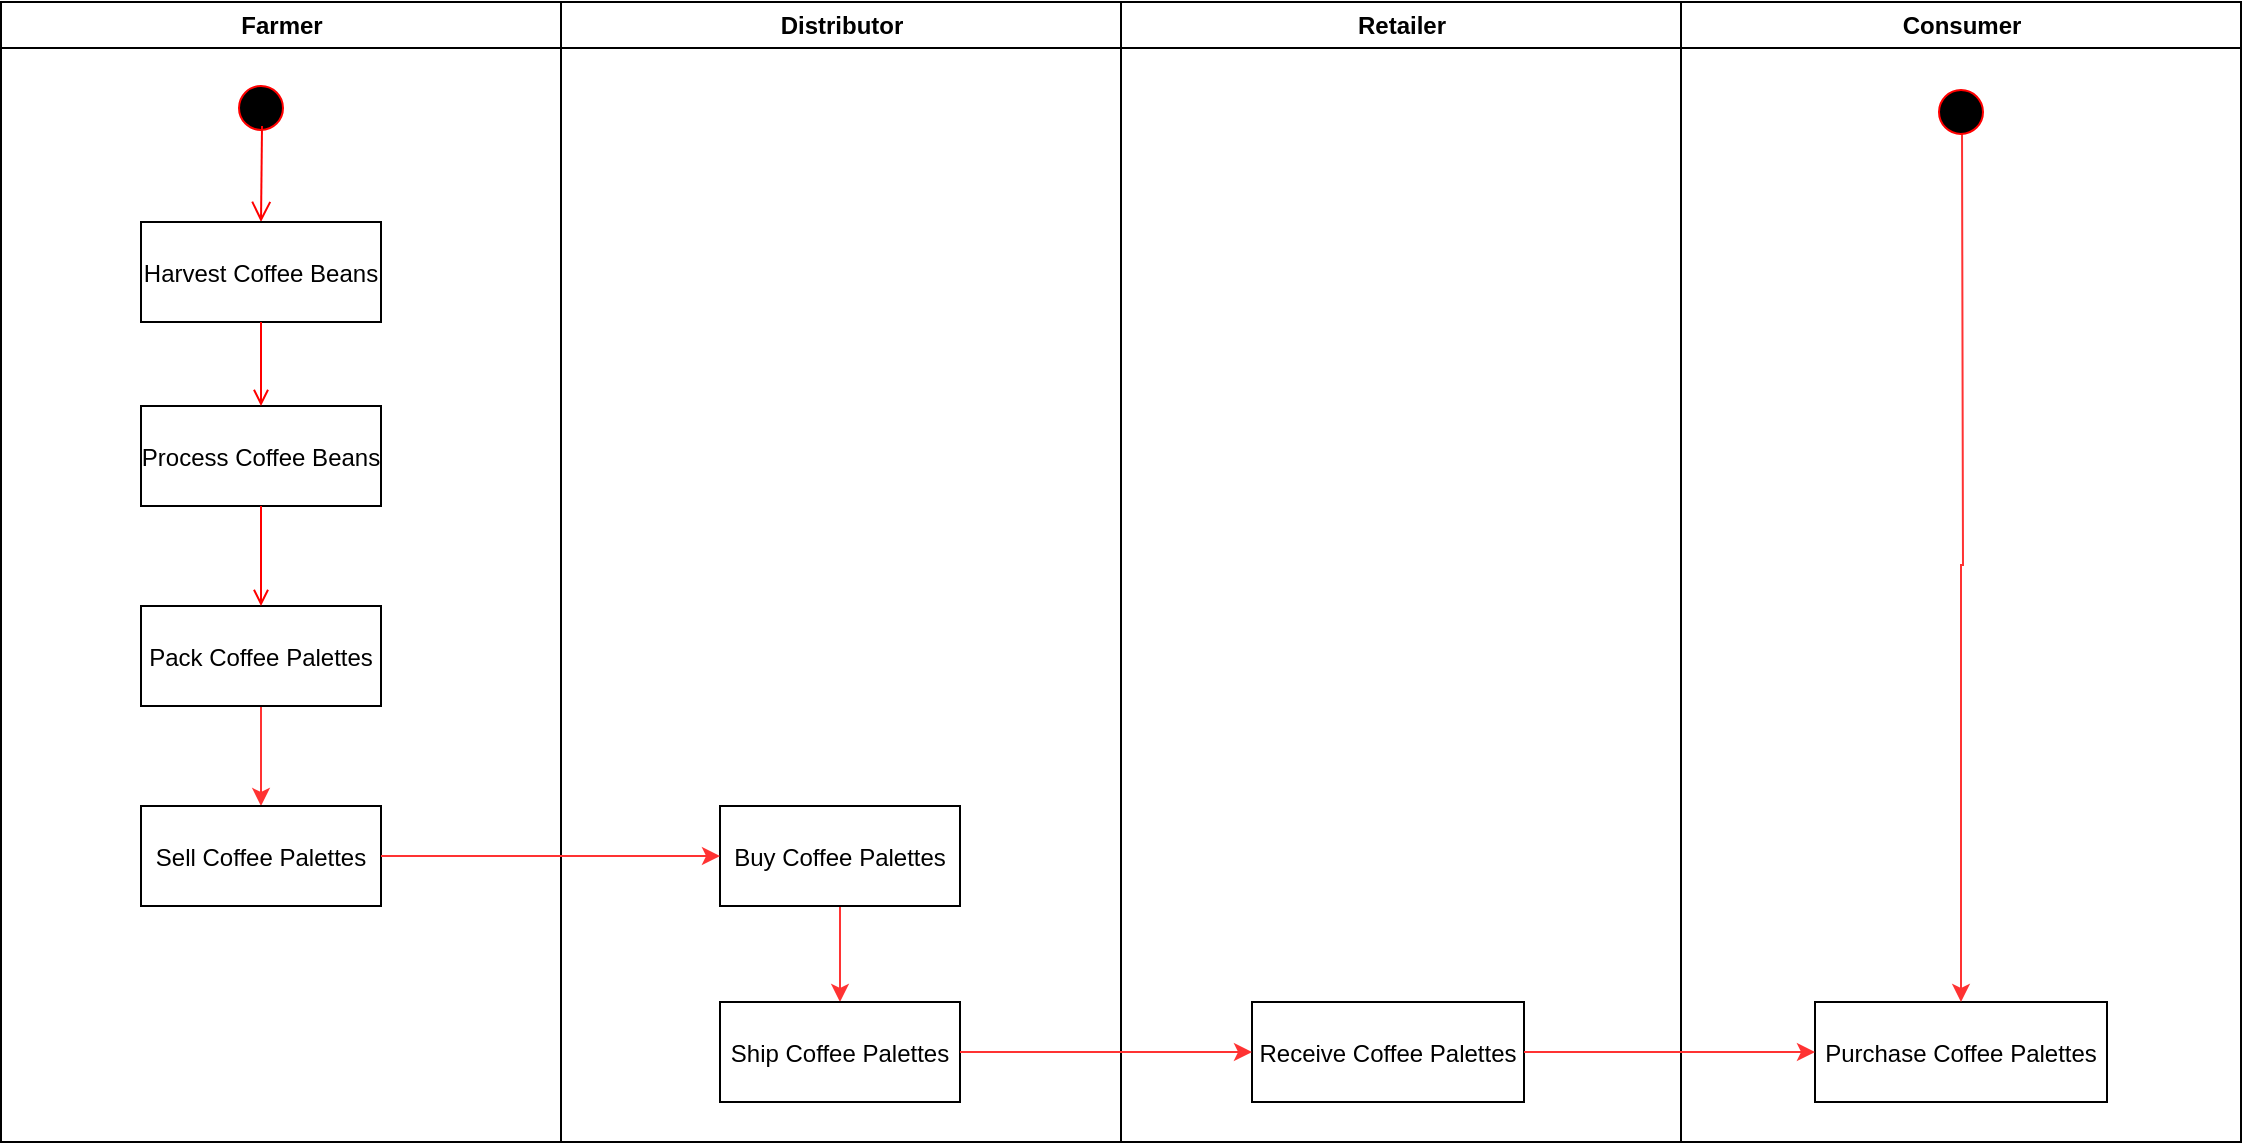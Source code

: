 <mxfile version="10.6.1" type="device"><diagram name="Page-1" id="e7e014a7-5840-1c2e-5031-d8a46d1fe8dd"><mxGraphModel dx="737" dy="478" grid="1" gridSize="10" guides="1" tooltips="1" connect="1" arrows="1" fold="1" page="1" pageScale="1" pageWidth="1169" pageHeight="826" background="#ffffff" math="0" shadow="0"><root><mxCell id="0"/><mxCell id="1" parent="0"/><mxCell id="2" value="Farmer" style="swimlane;whiteSpace=wrap" parent="1" vertex="1"><mxGeometry x="164.5" y="128" width="280" height="570" as="geometry"/></mxCell><mxCell id="5" value="" style="ellipse;shape=startState;fillColor=#000000;strokeColor=#ff0000;" parent="2" vertex="1"><mxGeometry x="115" y="38" width="30" height="30" as="geometry"/></mxCell><mxCell id="6" value="" style="edgeStyle=elbowEdgeStyle;elbow=horizontal;verticalAlign=bottom;endArrow=open;endSize=8;strokeColor=#FF0000;endFill=1;rounded=0" parent="2" target="7" edge="1"><mxGeometry x="100" y="40" as="geometry"><mxPoint x="115" y="110" as="targetPoint"/><mxPoint x="130.5" y="62" as="sourcePoint"/><Array as="points"><mxPoint x="130" y="82"/></Array></mxGeometry></mxCell><mxCell id="7" value="Harvest Coffee Beans" style="" parent="2" vertex="1"><mxGeometry x="70" y="110" width="120" height="50" as="geometry"/></mxCell><mxCell id="8" value="Process Coffee Beans" style="" parent="2" vertex="1"><mxGeometry x="70" y="202" width="120" height="50" as="geometry"/></mxCell><mxCell id="9" value="" style="endArrow=open;strokeColor=#FF0000;endFill=1;rounded=0" parent="2" source="7" target="8" edge="1"><mxGeometry relative="1" as="geometry"/></mxCell><mxCell id="UQBs8rh0fOAXB6HOeaxZ-47" value="" style="edgeStyle=orthogonalEdgeStyle;rounded=0;orthogonalLoop=1;jettySize=auto;html=1;strokeColor=#FF3333;" edge="1" parent="2" source="10" target="UQBs8rh0fOAXB6HOeaxZ-45"><mxGeometry relative="1" as="geometry"/></mxCell><mxCell id="10" value="Pack Coffee Palettes" style="" parent="2" vertex="1"><mxGeometry x="70" y="302" width="120" height="50" as="geometry"/></mxCell><mxCell id="11" value="" style="endArrow=open;strokeColor=#FF0000;endFill=1;rounded=0" parent="2" source="8" target="10" edge="1"><mxGeometry relative="1" as="geometry"/></mxCell><mxCell id="UQBs8rh0fOAXB6HOeaxZ-45" value="Sell Coffee Palettes" style="" vertex="1" parent="2"><mxGeometry x="70" y="402" width="120" height="50" as="geometry"/></mxCell><mxCell id="3" value="Distributor" style="swimlane;whiteSpace=wrap" parent="1" vertex="1"><mxGeometry x="444.5" y="128" width="280" height="570" as="geometry"/></mxCell><mxCell id="UQBs8rh0fOAXB6HOeaxZ-56" value="" style="edgeStyle=orthogonalEdgeStyle;rounded=0;orthogonalLoop=1;jettySize=auto;html=1;strokeColor=#FF3333;" edge="1" parent="3" source="UQBs8rh0fOAXB6HOeaxZ-46" target="UQBs8rh0fOAXB6HOeaxZ-50"><mxGeometry relative="1" as="geometry"/></mxCell><mxCell id="UQBs8rh0fOAXB6HOeaxZ-46" value="Buy Coffee Palettes" style="" vertex="1" parent="3"><mxGeometry x="79.5" y="402" width="120" height="50" as="geometry"/></mxCell><mxCell id="UQBs8rh0fOAXB6HOeaxZ-50" value="Ship Coffee Palettes" style="" vertex="1" parent="3"><mxGeometry x="79.5" y="500" width="120" height="50" as="geometry"/></mxCell><mxCell id="4" value="Retailer" style="swimlane;whiteSpace=wrap" parent="1" vertex="1"><mxGeometry x="724.5" y="128" width="280" height="570" as="geometry"/></mxCell><mxCell id="UQBs8rh0fOAXB6HOeaxZ-51" value="Receive Coffee Palettes" style="" vertex="1" parent="4"><mxGeometry x="65.5" y="500" width="136" height="50" as="geometry"/></mxCell><mxCell id="UQBs8rh0fOAXB6HOeaxZ-41" value="Consumer" style="swimlane;whiteSpace=wrap" vertex="1" parent="1"><mxGeometry x="1004.5" y="128" width="280" height="570" as="geometry"/></mxCell><mxCell id="UQBs8rh0fOAXB6HOeaxZ-52" value="Purchase Coffee Palettes" style="" vertex="1" parent="UQBs8rh0fOAXB6HOeaxZ-41"><mxGeometry x="67" y="500" width="146" height="50" as="geometry"/></mxCell><mxCell id="UQBs8rh0fOAXB6HOeaxZ-63" value="" style="edgeStyle=orthogonalEdgeStyle;rounded=0;orthogonalLoop=1;jettySize=auto;html=1;strokeColor=#FF3333;entryX=0.5;entryY=0;entryDx=0;entryDy=0;" edge="1" parent="UQBs8rh0fOAXB6HOeaxZ-41" target="UQBs8rh0fOAXB6HOeaxZ-52"><mxGeometry relative="1" as="geometry"><mxPoint x="140.5" y="62" as="sourcePoint"/><mxPoint x="140" y="150" as="targetPoint"/></mxGeometry></mxCell><mxCell id="13" value="" style="ellipse;shape=startState;fillColor=#000000;strokeColor=#ff0000;" parent="UQBs8rh0fOAXB6HOeaxZ-41" vertex="1"><mxGeometry x="125" y="40" width="30" height="30" as="geometry"/></mxCell><mxCell id="UQBs8rh0fOAXB6HOeaxZ-55" value="" style="edgeStyle=orthogonalEdgeStyle;rounded=0;orthogonalLoop=1;jettySize=auto;html=1;strokeColor=#FF3333;entryX=0;entryY=0.5;entryDx=0;entryDy=0;" edge="1" parent="1" source="UQBs8rh0fOAXB6HOeaxZ-45" target="UQBs8rh0fOAXB6HOeaxZ-46"><mxGeometry relative="1" as="geometry"><mxPoint x="434.5" y="555" as="targetPoint"/></mxGeometry></mxCell><mxCell id="UQBs8rh0fOAXB6HOeaxZ-58" value="" style="edgeStyle=orthogonalEdgeStyle;rounded=0;orthogonalLoop=1;jettySize=auto;html=1;strokeColor=#FF3333;entryX=0;entryY=0.5;entryDx=0;entryDy=0;" edge="1" parent="1" source="UQBs8rh0fOAXB6HOeaxZ-50" target="UQBs8rh0fOAXB6HOeaxZ-51"><mxGeometry relative="1" as="geometry"><mxPoint x="724" y="653" as="targetPoint"/></mxGeometry></mxCell><mxCell id="UQBs8rh0fOAXB6HOeaxZ-59" value="" style="edgeStyle=orthogonalEdgeStyle;rounded=0;orthogonalLoop=1;jettySize=auto;html=1;strokeColor=#FF3333;entryX=0;entryY=0.5;entryDx=0;entryDy=0;" edge="1" parent="1" source="UQBs8rh0fOAXB6HOeaxZ-51" target="UQBs8rh0fOAXB6HOeaxZ-52"><mxGeometry relative="1" as="geometry"/></mxCell></root></mxGraphModel></diagram></mxfile>